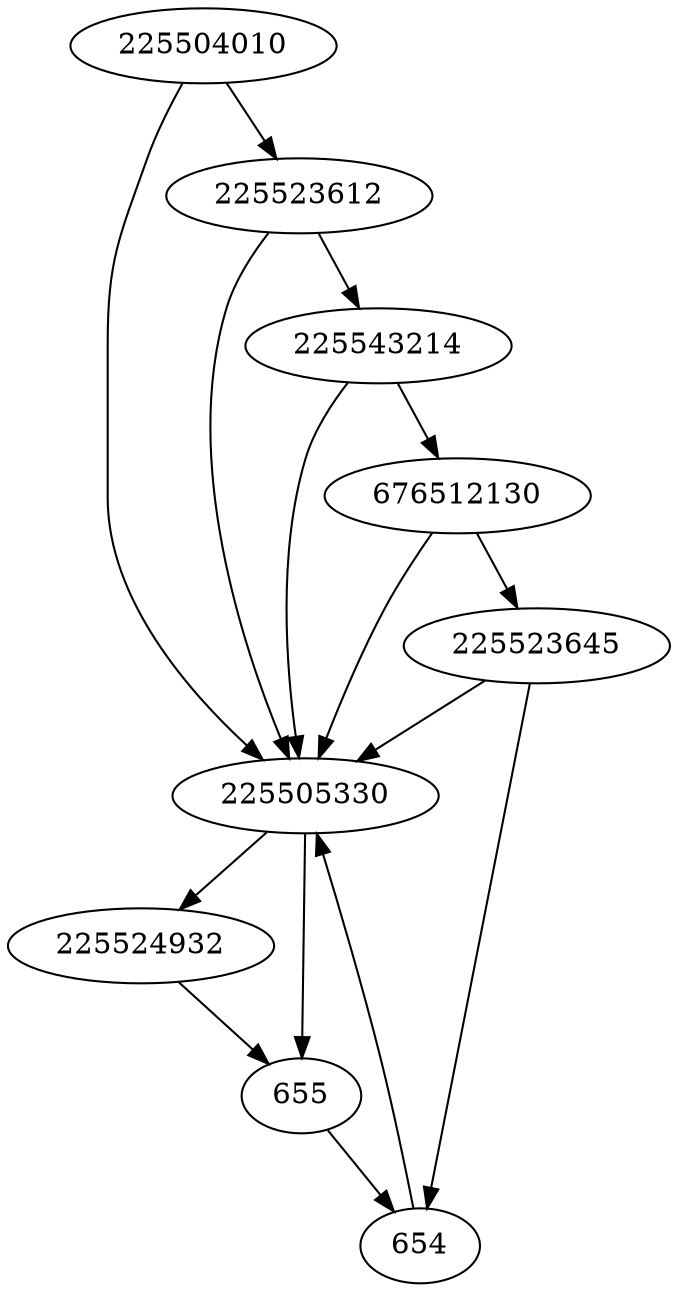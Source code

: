 strict digraph  {
676512130;
225524932;
225504010;
654;
225543214;
655;
225505330;
225523612;
225523645;
676512130 -> 225505330;
676512130 -> 225523645;
225524932 -> 655;
225504010 -> 225505330;
225504010 -> 225523612;
654 -> 225505330;
225543214 -> 225505330;
225543214 -> 676512130;
655 -> 654;
225505330 -> 655;
225505330 -> 225524932;
225523612 -> 225505330;
225523612 -> 225543214;
225523645 -> 225505330;
225523645 -> 654;
}
